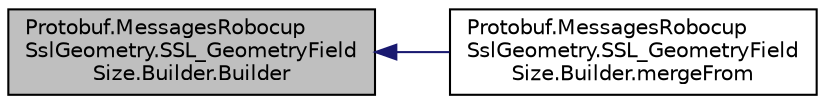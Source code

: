 digraph "Protobuf.MessagesRobocupSslGeometry.SSL_GeometryFieldSize.Builder.Builder"
{
 // INTERACTIVE_SVG=YES
  edge [fontname="Helvetica",fontsize="10",labelfontname="Helvetica",labelfontsize="10"];
  node [fontname="Helvetica",fontsize="10",shape=record];
  rankdir="LR";
  Node1 [label="Protobuf.MessagesRobocup\lSslGeometry.SSL_GeometryField\lSize.Builder.Builder",height=0.2,width=0.4,color="black", fillcolor="grey75", style="filled", fontcolor="black"];
  Node1 -> Node2 [dir="back",color="midnightblue",fontsize="10",style="solid",fontname="Helvetica"];
  Node2 [label="Protobuf.MessagesRobocup\lSslGeometry.SSL_GeometryField\lSize.Builder.mergeFrom",height=0.2,width=0.4,color="black", fillcolor="white", style="filled",URL="$d8/d41/class_protobuf_1_1_messages_robocup_ssl_geometry_1_1_s_s_l___geometry_field_size_1_1_builder.html#a040f7d507c4122e1e042b90087d32065"];
}
